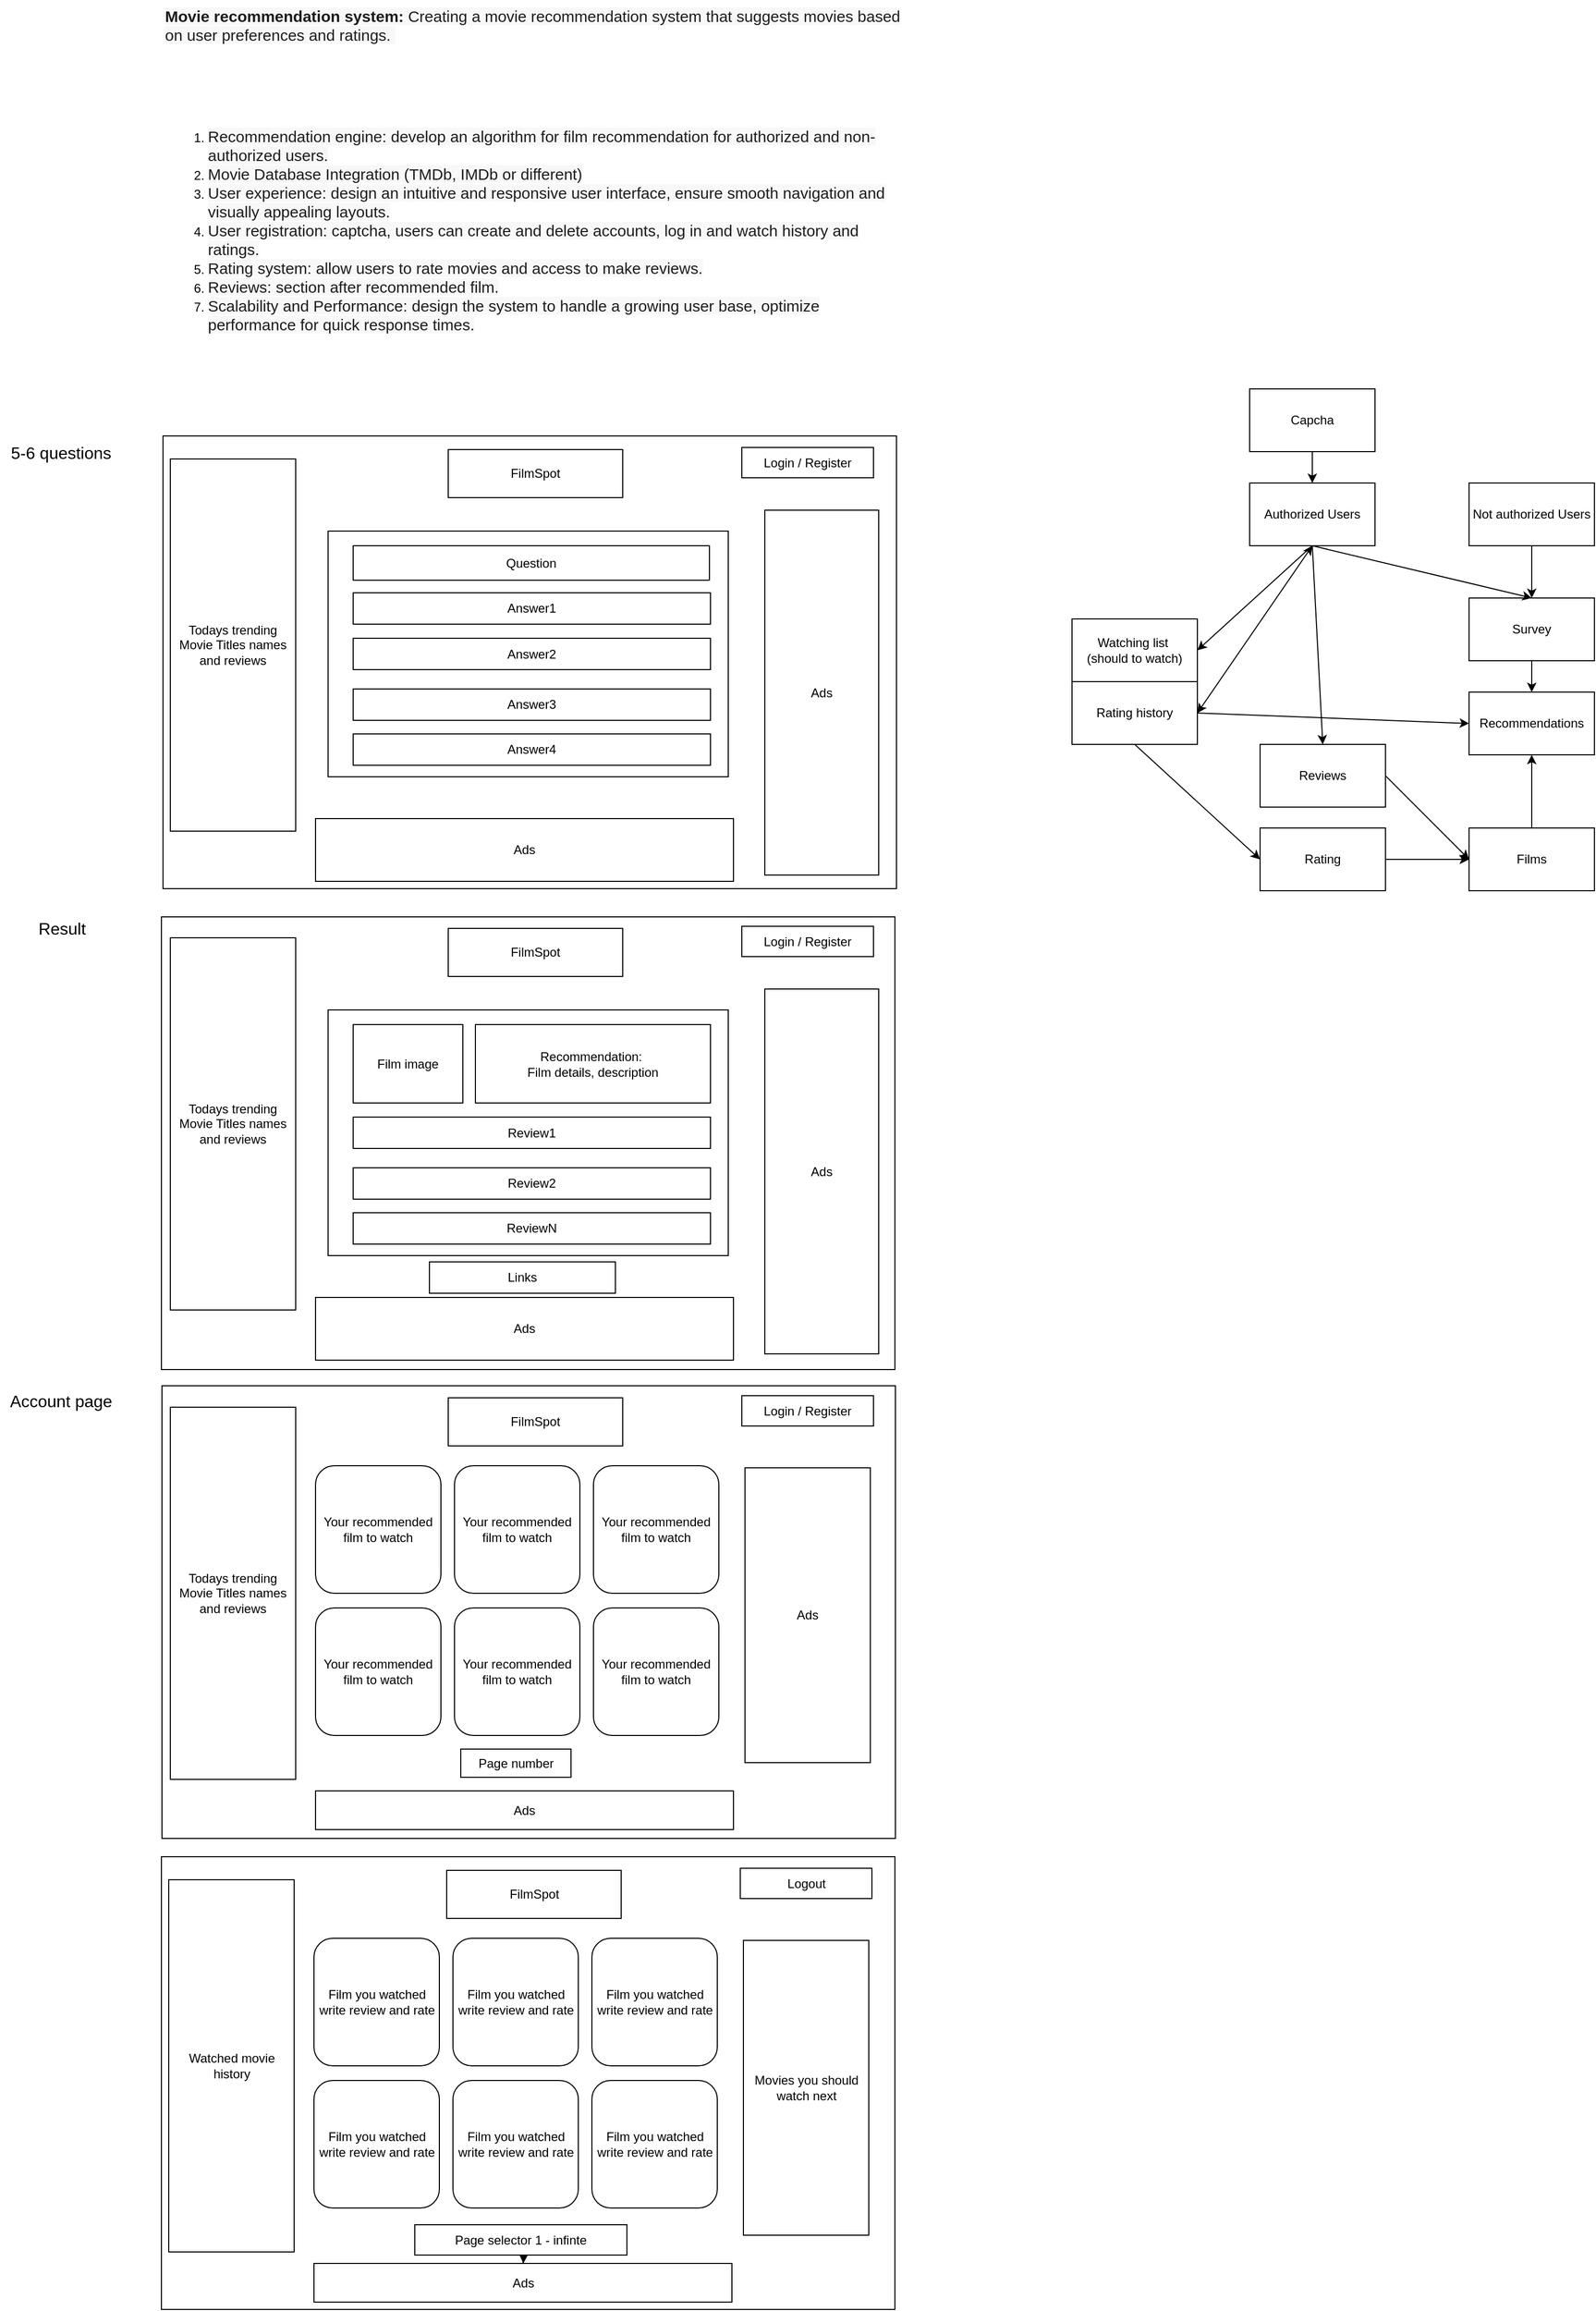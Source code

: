 <mxfile version="24.7.6" pages="2">
  <diagram name="Страница — 1" id="LS_hsxdd65FkhUuADs8E">
    <mxGraphModel dx="3110" dy="2535" grid="0" gridSize="10" guides="1" tooltips="1" connect="1" arrows="1" fold="1" page="0" pageScale="1" pageWidth="827" pageHeight="1169" math="0" shadow="0">
      <root>
        <mxCell id="0" />
        <mxCell id="1" parent="0" />
        <mxCell id="HB2Zi_AlLeRwL962_Kes-37" value="" style="rounded=0;whiteSpace=wrap;html=1;" vertex="1" parent="1">
          <mxGeometry x="-499.5" y="-99" width="702" height="433" as="geometry" />
        </mxCell>
        <mxCell id="HhmzMrbmqhr_2IEOml7r-1" value="Films" style="rounded=0;whiteSpace=wrap;html=1;" vertex="1" parent="1">
          <mxGeometry x="752" y="-184" width="120" height="60" as="geometry" />
        </mxCell>
        <mxCell id="HhmzMrbmqhr_2IEOml7r-2" value="Authorized Users" style="rounded=0;whiteSpace=wrap;html=1;" vertex="1" parent="1">
          <mxGeometry x="542" y="-514" width="120" height="60" as="geometry" />
        </mxCell>
        <mxCell id="HhmzMrbmqhr_2IEOml7r-3" value="Rating" style="rounded=0;whiteSpace=wrap;html=1;" vertex="1" parent="1">
          <mxGeometry x="552" y="-184" width="120" height="60" as="geometry" />
        </mxCell>
        <mxCell id="HhmzMrbmqhr_2IEOml7r-4" value="Survey" style="rounded=0;whiteSpace=wrap;html=1;" vertex="1" parent="1">
          <mxGeometry x="752" y="-404" width="120" height="60" as="geometry" />
        </mxCell>
        <mxCell id="HhmzMrbmqhr_2IEOml7r-5" value="Not authorized Users" style="rounded=0;whiteSpace=wrap;html=1;" vertex="1" parent="1">
          <mxGeometry x="752" y="-514" width="120" height="60" as="geometry" />
        </mxCell>
        <mxCell id="HhmzMrbmqhr_2IEOml7r-7" value="" style="endArrow=classic;html=1;rounded=0;exitX=0.5;exitY=1;exitDx=0;exitDy=0;entryX=0.5;entryY=0;entryDx=0;entryDy=0;" edge="1" parent="1" source="HhmzMrbmqhr_2IEOml7r-5" target="HhmzMrbmqhr_2IEOml7r-4">
          <mxGeometry width="50" height="50" relative="1" as="geometry">
            <mxPoint x="812" y="-204" as="sourcePoint" />
            <mxPoint x="862" y="-254" as="targetPoint" />
          </mxGeometry>
        </mxCell>
        <mxCell id="HhmzMrbmqhr_2IEOml7r-8" value="" style="endArrow=classic;html=1;rounded=0;exitX=0.5;exitY=1;exitDx=0;exitDy=0;entryX=0.5;entryY=0;entryDx=0;entryDy=0;" edge="1" parent="1" source="HhmzMrbmqhr_2IEOml7r-2" target="HhmzMrbmqhr_2IEOml7r-4">
          <mxGeometry width="50" height="50" relative="1" as="geometry">
            <mxPoint x="812" y="-204" as="sourcePoint" />
            <mxPoint x="862" y="-254" as="targetPoint" />
          </mxGeometry>
        </mxCell>
        <mxCell id="HhmzMrbmqhr_2IEOml7r-10" value="" style="endArrow=classic;html=1;rounded=0;exitX=0.5;exitY=0;exitDx=0;exitDy=0;entryX=0.5;entryY=1;entryDx=0;entryDy=0;" edge="1" parent="1" source="HhmzMrbmqhr_2IEOml7r-1" target="HhmzMrbmqhr_2IEOml7r-11">
          <mxGeometry width="50" height="50" relative="1" as="geometry">
            <mxPoint x="782" y="-194" as="sourcePoint" />
            <mxPoint x="832" y="-244" as="targetPoint" />
          </mxGeometry>
        </mxCell>
        <mxCell id="HhmzMrbmqhr_2IEOml7r-11" value="Recommendations" style="rounded=0;whiteSpace=wrap;html=1;" vertex="1" parent="1">
          <mxGeometry x="752" y="-314" width="120" height="60" as="geometry" />
        </mxCell>
        <mxCell id="HhmzMrbmqhr_2IEOml7r-13" value="Watching list&amp;nbsp;&lt;div&gt;(should to watch)&lt;/div&gt;" style="rounded=0;whiteSpace=wrap;html=1;" vertex="1" parent="1">
          <mxGeometry x="372" y="-384" width="120" height="60" as="geometry" />
        </mxCell>
        <mxCell id="HhmzMrbmqhr_2IEOml7r-15" value="Rating history" style="rounded=0;whiteSpace=wrap;html=1;" vertex="1" parent="1">
          <mxGeometry x="372" y="-324" width="120" height="60" as="geometry" />
        </mxCell>
        <mxCell id="HhmzMrbmqhr_2IEOml7r-16" value="" style="endArrow=classic;html=1;rounded=0;exitX=0.5;exitY=1;exitDx=0;exitDy=0;entryX=0.5;entryY=0;entryDx=0;entryDy=0;" edge="1" parent="1" source="HhmzMrbmqhr_2IEOml7r-4" target="HhmzMrbmqhr_2IEOml7r-11">
          <mxGeometry width="50" height="50" relative="1" as="geometry">
            <mxPoint x="692" y="-304" as="sourcePoint" />
            <mxPoint x="742" y="-354" as="targetPoint" />
          </mxGeometry>
        </mxCell>
        <mxCell id="HhmzMrbmqhr_2IEOml7r-19" value="" style="endArrow=classic;html=1;rounded=0;exitX=0.5;exitY=1;exitDx=0;exitDy=0;entryX=1;entryY=0.5;entryDx=0;entryDy=0;" edge="1" parent="1" source="HhmzMrbmqhr_2IEOml7r-2" target="HhmzMrbmqhr_2IEOml7r-13">
          <mxGeometry width="50" height="50" relative="1" as="geometry">
            <mxPoint x="692" y="-304" as="sourcePoint" />
            <mxPoint x="742" y="-354" as="targetPoint" />
          </mxGeometry>
        </mxCell>
        <mxCell id="HhmzMrbmqhr_2IEOml7r-20" value="" style="endArrow=classic;startArrow=classic;html=1;rounded=0;exitX=1;exitY=0.5;exitDx=0;exitDy=0;" edge="1" parent="1" source="HhmzMrbmqhr_2IEOml7r-15">
          <mxGeometry width="50" height="50" relative="1" as="geometry">
            <mxPoint x="692" y="-304" as="sourcePoint" />
            <mxPoint x="602" y="-454" as="targetPoint" />
          </mxGeometry>
        </mxCell>
        <mxCell id="HhmzMrbmqhr_2IEOml7r-22" value="Reviews" style="rounded=0;whiteSpace=wrap;html=1;" vertex="1" parent="1">
          <mxGeometry x="552" y="-264" width="120" height="60" as="geometry" />
        </mxCell>
        <mxCell id="HhmzMrbmqhr_2IEOml7r-23" value="Capcha" style="rounded=0;whiteSpace=wrap;html=1;" vertex="1" parent="1">
          <mxGeometry x="542" y="-604" width="120" height="60" as="geometry" />
        </mxCell>
        <mxCell id="HhmzMrbmqhr_2IEOml7r-24" value="" style="endArrow=classic;html=1;rounded=0;exitX=0.5;exitY=1;exitDx=0;exitDy=0;entryX=0.5;entryY=0;entryDx=0;entryDy=0;" edge="1" parent="1" source="HhmzMrbmqhr_2IEOml7r-23" target="HhmzMrbmqhr_2IEOml7r-2">
          <mxGeometry width="50" height="50" relative="1" as="geometry">
            <mxPoint x="692" y="-304" as="sourcePoint" />
            <mxPoint x="742" y="-354" as="targetPoint" />
          </mxGeometry>
        </mxCell>
        <mxCell id="HhmzMrbmqhr_2IEOml7r-25" value="" style="endArrow=classic;html=1;rounded=0;exitX=0.5;exitY=1;exitDx=0;exitDy=0;entryX=0.5;entryY=0;entryDx=0;entryDy=0;" edge="1" parent="1" source="HhmzMrbmqhr_2IEOml7r-2" target="HhmzMrbmqhr_2IEOml7r-22">
          <mxGeometry width="50" height="50" relative="1" as="geometry">
            <mxPoint x="692" y="-304" as="sourcePoint" />
            <mxPoint x="742" y="-354" as="targetPoint" />
          </mxGeometry>
        </mxCell>
        <mxCell id="HhmzMrbmqhr_2IEOml7r-27" value="" style="endArrow=classic;html=1;rounded=0;exitX=1;exitY=0.5;exitDx=0;exitDy=0;entryX=0;entryY=0.5;entryDx=0;entryDy=0;" edge="1" parent="1" source="HhmzMrbmqhr_2IEOml7r-15" target="HhmzMrbmqhr_2IEOml7r-11">
          <mxGeometry width="50" height="50" relative="1" as="geometry">
            <mxPoint x="632" y="-264" as="sourcePoint" />
            <mxPoint x="682" y="-314" as="targetPoint" />
          </mxGeometry>
        </mxCell>
        <mxCell id="HhmzMrbmqhr_2IEOml7r-28" value="" style="endArrow=classic;html=1;rounded=0;exitX=1;exitY=0.5;exitDx=0;exitDy=0;" edge="1" parent="1" source="HhmzMrbmqhr_2IEOml7r-3">
          <mxGeometry width="50" height="50" relative="1" as="geometry">
            <mxPoint x="692" y="-304" as="sourcePoint" />
            <mxPoint x="752" y="-154" as="targetPoint" />
          </mxGeometry>
        </mxCell>
        <mxCell id="HhmzMrbmqhr_2IEOml7r-29" value="" style="endArrow=classic;html=1;rounded=0;exitX=1;exitY=0.5;exitDx=0;exitDy=0;entryX=0;entryY=0.5;entryDx=0;entryDy=0;" edge="1" parent="1" source="HhmzMrbmqhr_2IEOml7r-22" target="HhmzMrbmqhr_2IEOml7r-1">
          <mxGeometry width="50" height="50" relative="1" as="geometry">
            <mxPoint x="692" y="-304" as="sourcePoint" />
            <mxPoint x="742" y="-354" as="targetPoint" />
          </mxGeometry>
        </mxCell>
        <mxCell id="HhmzMrbmqhr_2IEOml7r-30" value="" style="endArrow=classic;html=1;rounded=0;exitX=0.5;exitY=1;exitDx=0;exitDy=0;entryX=0;entryY=0.5;entryDx=0;entryDy=0;" edge="1" parent="1" source="HhmzMrbmqhr_2IEOml7r-15" target="HhmzMrbmqhr_2IEOml7r-3">
          <mxGeometry width="50" height="50" relative="1" as="geometry">
            <mxPoint x="692" y="-304" as="sourcePoint" />
            <mxPoint x="742" y="-354" as="targetPoint" />
          </mxGeometry>
        </mxCell>
        <mxCell id="l4dksT7qZbz_hdmSisIs-1" value="" style="rounded=0;whiteSpace=wrap;html=1;" vertex="1" parent="1">
          <mxGeometry x="-498" y="-559" width="702" height="433" as="geometry" />
        </mxCell>
        <mxCell id="l4dksT7qZbz_hdmSisIs-2" value="FilmSpot" style="rounded=0;whiteSpace=wrap;html=1;" vertex="1" parent="1">
          <mxGeometry x="-225" y="-546" width="167" height="46" as="geometry" />
        </mxCell>
        <mxCell id="l4dksT7qZbz_hdmSisIs-3" value="Login / Register" style="rounded=0;whiteSpace=wrap;html=1;" vertex="1" parent="1">
          <mxGeometry x="56" y="-548" width="126" height="29" as="geometry" />
        </mxCell>
        <mxCell id="l4dksT7qZbz_hdmSisIs-4" value="Todays trending Movie Titles names and reviews" style="rounded=0;whiteSpace=wrap;html=1;" vertex="1" parent="1">
          <mxGeometry x="-491" y="-537" width="120" height="356" as="geometry" />
        </mxCell>
        <mxCell id="l4dksT7qZbz_hdmSisIs-5" value="questions" style="rounded=0;whiteSpace=wrap;html=1;" vertex="1" parent="1">
          <mxGeometry x="-340" y="-468" width="383" height="235" as="geometry" />
        </mxCell>
        <mxCell id="l4dksT7qZbz_hdmSisIs-6" value="Ads" style="rounded=0;whiteSpace=wrap;html=1;" vertex="1" parent="1">
          <mxGeometry x="78" y="-488" width="109" height="349" as="geometry" />
        </mxCell>
        <mxCell id="l4dksT7qZbz_hdmSisIs-7" value="Ads" style="rounded=0;whiteSpace=wrap;html=1;" vertex="1" parent="1">
          <mxGeometry x="-352" y="-193" width="400" height="60" as="geometry" />
        </mxCell>
        <mxCell id="l4dksT7qZbz_hdmSisIs-8" value="Question" style="rounded=0;whiteSpace=wrap;html=1;" vertex="1" parent="1">
          <mxGeometry x="-316" y="-454" width="341" height="33" as="geometry" />
        </mxCell>
        <mxCell id="l4dksT7qZbz_hdmSisIs-9" value="Answer1" style="rounded=0;whiteSpace=wrap;html=1;" vertex="1" parent="1">
          <mxGeometry x="-316" y="-409" width="342" height="30" as="geometry" />
        </mxCell>
        <mxCell id="l4dksT7qZbz_hdmSisIs-10" value="Answer2" style="rounded=0;whiteSpace=wrap;html=1;" vertex="1" parent="1">
          <mxGeometry x="-316" y="-365.5" width="342" height="30" as="geometry" />
        </mxCell>
        <mxCell id="l4dksT7qZbz_hdmSisIs-11" value="Answer4" style="rounded=0;whiteSpace=wrap;html=1;" vertex="1" parent="1">
          <mxGeometry x="-316" y="-274" width="342" height="30" as="geometry" />
        </mxCell>
        <mxCell id="l4dksT7qZbz_hdmSisIs-12" value="Answer3" style="rounded=0;whiteSpace=wrap;html=1;" vertex="1" parent="1">
          <mxGeometry x="-316" y="-317" width="342" height="30" as="geometry" />
        </mxCell>
        <mxCell id="l4dksT7qZbz_hdmSisIs-13" value="5-6 questions" style="text;html=1;align=center;verticalAlign=middle;resizable=0;points=[];autosize=1;strokeColor=none;fillColor=none;fontSize=16;" vertex="1" parent="1">
          <mxGeometry x="-653" y="-559" width="114" height="31" as="geometry" />
        </mxCell>
        <mxCell id="l4dksT7qZbz_hdmSisIs-14" value="Result" style="text;html=1;align=center;verticalAlign=middle;resizable=0;points=[];autosize=1;strokeColor=none;fillColor=none;fontSize=16;" vertex="1" parent="1">
          <mxGeometry x="-627" y="-104" width="63" height="31" as="geometry" />
        </mxCell>
        <mxCell id="l4dksT7qZbz_hdmSisIs-15" value="Links" style="rounded=0;whiteSpace=wrap;html=1;" vertex="1" parent="1">
          <mxGeometry x="-243" y="231" width="178" height="30" as="geometry" />
        </mxCell>
        <mxCell id="l4dksT7qZbz_hdmSisIs-17" value="Account page" style="text;html=1;align=center;verticalAlign=middle;resizable=0;points=[];autosize=1;strokeColor=none;fillColor=none;fontSize=16;" vertex="1" parent="1">
          <mxGeometry x="-654" y="348" width="116" height="31" as="geometry" />
        </mxCell>
        <mxCell id="l4dksT7qZbz_hdmSisIs-18" value="&lt;ol&gt;&lt;li&gt;&lt;span style=&quot;background-color: rgb(248, 248, 248); color: rgb(29, 28, 29); font-family: Slack-Lato, Slack-Fractions, appleLogo, sans-serif; font-size: 15px; font-variant-ligatures: common-ligatures;&quot;&gt;Recommendation engine: develop an algorithm for film recommendation for authorized and non-authorized users.&lt;/span&gt;&lt;/li&gt;&lt;li&gt;&lt;span style=&quot;background-color: rgb(248, 248, 248); color: rgb(29, 28, 29); font-family: Slack-Lato, Slack-Fractions, appleLogo, sans-serif; font-size: 15px; font-variant-ligatures: common-ligatures;&quot;&gt;Movie Database Integration (TMDb, IMDb or different)&lt;/span&gt;&lt;/li&gt;&lt;li&gt;&lt;span style=&quot;background-color: rgb(248, 248, 248); color: rgb(29, 28, 29); font-family: Slack-Lato, Slack-Fractions, appleLogo, sans-serif; font-size: 15px; font-variant-ligatures: common-ligatures;&quot;&gt;User experience: design an intuitive and responsive user interface, ensure smooth navigation and visually appealing layouts.&lt;/span&gt;&lt;/li&gt;&lt;li&gt;&lt;span style=&quot;background-color: rgb(248, 248, 248); color: rgb(29, 28, 29); font-family: Slack-Lato, Slack-Fractions, appleLogo, sans-serif; font-size: 15px; font-variant-ligatures: common-ligatures;&quot;&gt;User registration: captcha, users can create and delete accounts, log in and watch history and ratings.&lt;/span&gt;&lt;/li&gt;&lt;li&gt;&lt;span style=&quot;background-color: rgb(248, 248, 248); color: rgb(29, 28, 29); font-family: Slack-Lato, Slack-Fractions, appleLogo, sans-serif; font-size: 15px; font-variant-ligatures: common-ligatures;&quot;&gt;Rating system: allow users to rate movies and access to make reviews.&lt;/span&gt;&lt;/li&gt;&lt;li&gt;&lt;span style=&quot;background-color: rgb(248, 248, 248); color: rgb(29, 28, 29); font-family: Slack-Lato, Slack-Fractions, appleLogo, sans-serif; font-size: 15px; font-variant-ligatures: common-ligatures;&quot;&gt;Reviews: section after recommended film.&lt;/span&gt;&lt;/li&gt;&lt;li&gt;&lt;span style=&quot;background-color: rgb(248, 248, 248); color: rgb(29, 28, 29); font-family: Slack-Lato, Slack-Fractions, appleLogo, sans-serif; font-size: 15px; font-variant-ligatures: common-ligatures;&quot;&gt;Scalability and Performance: design the system to handle a growing user base, optimize performance for quick response times.&lt;/span&gt;&lt;/li&gt;&lt;/ol&gt;" style="text;whiteSpace=wrap;html=1;spacing=3;" vertex="1" parent="1">
          <mxGeometry x="-498" y="-874" width="701" height="220" as="geometry" />
        </mxCell>
        <mxCell id="l4dksT7qZbz_hdmSisIs-19" value="&lt;b data-stringify-type=&quot;bold&quot; style=&quot;box-sizing: inherit; color: rgb(29, 28, 29); font-family: Slack-Lato, Slack-Fractions, appleLogo, sans-serif; font-size: 15px; font-style: normal; font-variant-ligatures: common-ligatures; font-variant-caps: normal; letter-spacing: normal; orphans: 2; text-align: left; text-indent: 0px; text-transform: none; widows: 2; word-spacing: 0px; -webkit-text-stroke-width: 0px; white-space: normal; background-color: rgb(248, 248, 248); text-decoration-thickness: initial; text-decoration-style: initial; text-decoration-color: initial;&quot;&gt;Movie recommendation system:&lt;/b&gt;&lt;span style=&quot;color: rgb(29, 28, 29); font-family: Slack-Lato, Slack-Fractions, appleLogo, sans-serif; font-size: 15px; font-style: normal; font-variant-ligatures: common-ligatures; font-variant-caps: normal; font-weight: 400; letter-spacing: normal; orphans: 2; text-align: left; text-indent: 0px; text-transform: none; widows: 2; word-spacing: 0px; -webkit-text-stroke-width: 0px; white-space: normal; background-color: rgb(248, 248, 248); text-decoration-thickness: initial; text-decoration-style: initial; text-decoration-color: initial; display: inline !important; float: none;&quot;&gt;&lt;span&gt;&amp;nbsp;&lt;/span&gt;Creating a movie recommendation system that suggests movies based on user preferences and ratings.&amp;nbsp;&lt;/span&gt;" style="text;whiteSpace=wrap;html=1;" vertex="1" parent="1">
          <mxGeometry x="-498" y="-976" width="711" height="76" as="geometry" />
        </mxCell>
        <mxCell id="r-4gwITru2xlTATCTxKp-1" value="" style="rounded=0;whiteSpace=wrap;html=1;" vertex="1" parent="1">
          <mxGeometry x="-499" y="349.5" width="702" height="433" as="geometry" />
        </mxCell>
        <mxCell id="r-4gwITru2xlTATCTxKp-2" value="FilmSpot" style="rounded=0;whiteSpace=wrap;html=1;" vertex="1" parent="1">
          <mxGeometry x="-225" y="-88" width="167" height="46" as="geometry" />
        </mxCell>
        <mxCell id="r-4gwITru2xlTATCTxKp-3" value="Login / Register" style="rounded=0;whiteSpace=wrap;html=1;" vertex="1" parent="1">
          <mxGeometry x="56" y="-90" width="126" height="29" as="geometry" />
        </mxCell>
        <mxCell id="r-4gwITru2xlTATCTxKp-4" value="Todays trending Movie Titles names and reviews" style="rounded=0;whiteSpace=wrap;html=1;" vertex="1" parent="1">
          <mxGeometry x="-491" y="-79" width="120" height="356" as="geometry" />
        </mxCell>
        <mxCell id="r-4gwITru2xlTATCTxKp-5" value="questions" style="rounded=0;whiteSpace=wrap;html=1;" vertex="1" parent="1">
          <mxGeometry x="-340" y="-10" width="383" height="235" as="geometry" />
        </mxCell>
        <mxCell id="r-4gwITru2xlTATCTxKp-6" value="Ads" style="rounded=0;whiteSpace=wrap;html=1;" vertex="1" parent="1">
          <mxGeometry x="78" y="-30" width="109" height="349" as="geometry" />
        </mxCell>
        <mxCell id="r-4gwITru2xlTATCTxKp-7" value="Ads" style="rounded=0;whiteSpace=wrap;html=1;" vertex="1" parent="1">
          <mxGeometry x="-352" y="265" width="400" height="60" as="geometry" />
        </mxCell>
        <mxCell id="r-4gwITru2xlTATCTxKp-8" value="Film image" style="rounded=0;whiteSpace=wrap;html=1;" vertex="1" parent="1">
          <mxGeometry x="-316" y="4" width="105" height="75" as="geometry" />
        </mxCell>
        <mxCell id="r-4gwITru2xlTATCTxKp-9" value="Recommendation:&amp;nbsp;&lt;div&gt;Film details, description&lt;/div&gt;" style="rounded=0;whiteSpace=wrap;html=1;" vertex="1" parent="1">
          <mxGeometry x="-199" y="4" width="225" height="75" as="geometry" />
        </mxCell>
        <mxCell id="r-4gwITru2xlTATCTxKp-10" value="Review1" style="rounded=0;whiteSpace=wrap;html=1;" vertex="1" parent="1">
          <mxGeometry x="-316" y="92.5" width="342" height="30" as="geometry" />
        </mxCell>
        <mxCell id="r-4gwITru2xlTATCTxKp-11" value="ReviewN" style="rounded=0;whiteSpace=wrap;html=1;" vertex="1" parent="1">
          <mxGeometry x="-316" y="184" width="342" height="30" as="geometry" />
        </mxCell>
        <mxCell id="r-4gwITru2xlTATCTxKp-12" value="Review2" style="rounded=0;whiteSpace=wrap;html=1;" vertex="1" parent="1">
          <mxGeometry x="-316" y="141" width="342" height="30" as="geometry" />
        </mxCell>
        <mxCell id="3AMT3zw46Zd8kkKR2NrO-1" style="edgeStyle=none;curved=1;rounded=0;orthogonalLoop=1;jettySize=auto;html=1;exitX=1;exitY=0.5;exitDx=0;exitDy=0;fontSize=12;startSize=8;endSize=8;" edge="1" parent="1" source="r-4gwITru2xlTATCTxKp-8" target="r-4gwITru2xlTATCTxKp-8">
          <mxGeometry relative="1" as="geometry" />
        </mxCell>
        <mxCell id="3AMT3zw46Zd8kkKR2NrO-4" style="edgeStyle=none;curved=1;rounded=0;orthogonalLoop=1;jettySize=auto;html=1;exitX=0;exitY=0.5;exitDx=0;exitDy=0;fontSize=12;startSize=8;endSize=8;" edge="1" parent="1" source="r-4gwITru2xlTATCTxKp-9" target="r-4gwITru2xlTATCTxKp-9">
          <mxGeometry relative="1" as="geometry" />
        </mxCell>
        <mxCell id="HB2Zi_AlLeRwL962_Kes-1" value="FilmSpot" style="rounded=0;whiteSpace=wrap;html=1;" vertex="1" parent="1">
          <mxGeometry x="-225" y="361" width="167" height="46" as="geometry" />
        </mxCell>
        <mxCell id="HB2Zi_AlLeRwL962_Kes-2" value="Login / Register" style="rounded=0;whiteSpace=wrap;html=1;" vertex="1" parent="1">
          <mxGeometry x="56" y="359" width="126" height="29" as="geometry" />
        </mxCell>
        <mxCell id="HB2Zi_AlLeRwL962_Kes-3" value="Todays trending Movie Titles names and reviews" style="rounded=0;whiteSpace=wrap;html=1;" vertex="1" parent="1">
          <mxGeometry x="-491" y="370" width="120" height="356" as="geometry" />
        </mxCell>
        <mxCell id="HB2Zi_AlLeRwL962_Kes-4" value="Ads" style="rounded=0;whiteSpace=wrap;html=1;" vertex="1" parent="1">
          <mxGeometry x="59" y="428" width="120" height="282" as="geometry" />
        </mxCell>
        <mxCell id="HB2Zi_AlLeRwL962_Kes-5" value="Ads" style="rounded=0;whiteSpace=wrap;html=1;" vertex="1" parent="1">
          <mxGeometry x="-352" y="737" width="400" height="37" as="geometry" />
        </mxCell>
        <mxCell id="HB2Zi_AlLeRwL962_Kes-6" value="Your&amp;nbsp;recommended film to watch" style="rounded=1;whiteSpace=wrap;html=1;" vertex="1" parent="1">
          <mxGeometry x="-352" y="426" width="120" height="122" as="geometry" />
        </mxCell>
        <mxCell id="HB2Zi_AlLeRwL962_Kes-7" value="Your&amp;nbsp;recommended film to watch" style="rounded=1;whiteSpace=wrap;html=1;" vertex="1" parent="1">
          <mxGeometry x="-219" y="426" width="120" height="122" as="geometry" />
        </mxCell>
        <mxCell id="HB2Zi_AlLeRwL962_Kes-8" value="Your&amp;nbsp;recommended film to watch" style="rounded=1;whiteSpace=wrap;html=1;" vertex="1" parent="1">
          <mxGeometry x="-86" y="426" width="120" height="122" as="geometry" />
        </mxCell>
        <mxCell id="HB2Zi_AlLeRwL962_Kes-9" value="Your&amp;nbsp;recommended film to watch" style="rounded=1;whiteSpace=wrap;html=1;" vertex="1" parent="1">
          <mxGeometry x="-352" y="562" width="120" height="122" as="geometry" />
        </mxCell>
        <mxCell id="HB2Zi_AlLeRwL962_Kes-10" value="Your&amp;nbsp;recommended film to watch" style="rounded=1;whiteSpace=wrap;html=1;" vertex="1" parent="1">
          <mxGeometry x="-219" y="562" width="120" height="122" as="geometry" />
        </mxCell>
        <mxCell id="HB2Zi_AlLeRwL962_Kes-11" value="Your&amp;nbsp;recommended film to watch" style="rounded=1;whiteSpace=wrap;html=1;" vertex="1" parent="1">
          <mxGeometry x="-86" y="562" width="120" height="122" as="geometry" />
        </mxCell>
        <mxCell id="HB2Zi_AlLeRwL962_Kes-12" style="edgeStyle=none;curved=1;rounded=0;orthogonalLoop=1;jettySize=auto;html=1;exitX=0.5;exitY=0;exitDx=0;exitDy=0;fontSize=12;startSize=8;endSize=8;" edge="1" parent="1" source="HB2Zi_AlLeRwL962_Kes-5" target="HB2Zi_AlLeRwL962_Kes-5">
          <mxGeometry relative="1" as="geometry" />
        </mxCell>
        <mxCell id="HB2Zi_AlLeRwL962_Kes-13" style="edgeStyle=none;curved=1;rounded=0;orthogonalLoop=1;jettySize=auto;html=1;exitX=0;exitY=0.5;exitDx=0;exitDy=0;fontSize=12;startSize=8;endSize=8;" edge="1" parent="1" source="HB2Zi_AlLeRwL962_Kes-4" target="HB2Zi_AlLeRwL962_Kes-4">
          <mxGeometry relative="1" as="geometry" />
        </mxCell>
        <mxCell id="HB2Zi_AlLeRwL962_Kes-14" style="edgeStyle=none;curved=1;rounded=0;orthogonalLoop=1;jettySize=auto;html=1;exitX=0;exitY=1;exitDx=0;exitDy=0;fontSize=12;startSize=8;endSize=8;" edge="1" parent="1" source="HB2Zi_AlLeRwL962_Kes-4" target="HB2Zi_AlLeRwL962_Kes-4">
          <mxGeometry relative="1" as="geometry" />
        </mxCell>
        <mxCell id="HB2Zi_AlLeRwL962_Kes-15" style="edgeStyle=none;curved=1;rounded=0;orthogonalLoop=1;jettySize=auto;html=1;exitX=0;exitY=0.5;exitDx=0;exitDy=0;fontSize=12;startSize=8;endSize=8;" edge="1" parent="1" source="HB2Zi_AlLeRwL962_Kes-4" target="HB2Zi_AlLeRwL962_Kes-4">
          <mxGeometry relative="1" as="geometry" />
        </mxCell>
        <mxCell id="HB2Zi_AlLeRwL962_Kes-16" value="" style="rounded=0;whiteSpace=wrap;html=1;" vertex="1" parent="1">
          <mxGeometry x="-499.5" y="800" width="702" height="433" as="geometry" />
        </mxCell>
        <mxCell id="HB2Zi_AlLeRwL962_Kes-17" value="FilmSpot" style="rounded=0;whiteSpace=wrap;html=1;" vertex="1" parent="1">
          <mxGeometry x="-226.5" y="813" width="167" height="46" as="geometry" />
        </mxCell>
        <mxCell id="HB2Zi_AlLeRwL962_Kes-18" value="Logout" style="rounded=0;whiteSpace=wrap;html=1;" vertex="1" parent="1">
          <mxGeometry x="54.5" y="811" width="126" height="29" as="geometry" />
        </mxCell>
        <mxCell id="HB2Zi_AlLeRwL962_Kes-19" value="Watched movie history" style="rounded=0;whiteSpace=wrap;html=1;" vertex="1" parent="1">
          <mxGeometry x="-492.5" y="822" width="120" height="356" as="geometry" />
        </mxCell>
        <mxCell id="HB2Zi_AlLeRwL962_Kes-20" value="Movies you should watch next" style="rounded=0;whiteSpace=wrap;html=1;" vertex="1" parent="1">
          <mxGeometry x="57.5" y="880" width="120" height="282" as="geometry" />
        </mxCell>
        <mxCell id="HB2Zi_AlLeRwL962_Kes-21" value="Ads" style="rounded=0;whiteSpace=wrap;html=1;" vertex="1" parent="1">
          <mxGeometry x="-353.5" y="1189" width="400" height="37" as="geometry" />
        </mxCell>
        <mxCell id="HB2Zi_AlLeRwL962_Kes-22" value="Film you watched write review and rate" style="rounded=1;whiteSpace=wrap;html=1;" vertex="1" parent="1">
          <mxGeometry x="-353.5" y="878" width="120" height="122" as="geometry" />
        </mxCell>
        <mxCell id="HB2Zi_AlLeRwL962_Kes-23" value="Film you watched write review and rate" style="rounded=1;whiteSpace=wrap;html=1;" vertex="1" parent="1">
          <mxGeometry x="-220.5" y="878" width="120" height="122" as="geometry" />
        </mxCell>
        <mxCell id="HB2Zi_AlLeRwL962_Kes-24" value="Film you watched write review and rate" style="rounded=1;whiteSpace=wrap;html=1;" vertex="1" parent="1">
          <mxGeometry x="-87.5" y="878" width="120" height="122" as="geometry" />
        </mxCell>
        <mxCell id="HB2Zi_AlLeRwL962_Kes-25" value="Film you watched write review and rate" style="rounded=1;whiteSpace=wrap;html=1;" vertex="1" parent="1">
          <mxGeometry x="-353.5" y="1014" width="120" height="122" as="geometry" />
        </mxCell>
        <mxCell id="HB2Zi_AlLeRwL962_Kes-26" value="Film you watched write review and rate" style="rounded=1;whiteSpace=wrap;html=1;" vertex="1" parent="1">
          <mxGeometry x="-220.5" y="1014" width="120" height="122" as="geometry" />
        </mxCell>
        <mxCell id="HB2Zi_AlLeRwL962_Kes-27" value="Film you watched write review and rate" style="rounded=1;whiteSpace=wrap;html=1;" vertex="1" parent="1">
          <mxGeometry x="-87.5" y="1014" width="120" height="122" as="geometry" />
        </mxCell>
        <mxCell id="HB2Zi_AlLeRwL962_Kes-28" style="edgeStyle=none;curved=1;rounded=0;orthogonalLoop=1;jettySize=auto;html=1;exitX=0.5;exitY=0;exitDx=0;exitDy=0;fontSize=12;startSize=8;endSize=8;" edge="1" parent="1" source="HB2Zi_AlLeRwL962_Kes-21" target="HB2Zi_AlLeRwL962_Kes-21">
          <mxGeometry relative="1" as="geometry" />
        </mxCell>
        <mxCell id="HB2Zi_AlLeRwL962_Kes-29" style="edgeStyle=none;curved=1;rounded=0;orthogonalLoop=1;jettySize=auto;html=1;exitX=0;exitY=0.5;exitDx=0;exitDy=0;fontSize=12;startSize=8;endSize=8;" edge="1" parent="1" source="HB2Zi_AlLeRwL962_Kes-20" target="HB2Zi_AlLeRwL962_Kes-20">
          <mxGeometry relative="1" as="geometry" />
        </mxCell>
        <mxCell id="HB2Zi_AlLeRwL962_Kes-30" style="edgeStyle=none;curved=1;rounded=0;orthogonalLoop=1;jettySize=auto;html=1;exitX=0;exitY=1;exitDx=0;exitDy=0;fontSize=12;startSize=8;endSize=8;" edge="1" parent="1" source="HB2Zi_AlLeRwL962_Kes-20" target="HB2Zi_AlLeRwL962_Kes-20">
          <mxGeometry relative="1" as="geometry" />
        </mxCell>
        <mxCell id="HB2Zi_AlLeRwL962_Kes-31" style="edgeStyle=none;curved=1;rounded=0;orthogonalLoop=1;jettySize=auto;html=1;exitX=0;exitY=0.5;exitDx=0;exitDy=0;fontSize=12;startSize=8;endSize=8;" edge="1" parent="1" source="HB2Zi_AlLeRwL962_Kes-20" target="HB2Zi_AlLeRwL962_Kes-20">
          <mxGeometry relative="1" as="geometry" />
        </mxCell>
        <mxCell id="HB2Zi_AlLeRwL962_Kes-32" style="edgeStyle=none;curved=1;rounded=0;orthogonalLoop=1;jettySize=auto;html=1;exitX=0.5;exitY=0;exitDx=0;exitDy=0;fontSize=12;startSize=8;endSize=8;" edge="1" parent="1" source="HB2Zi_AlLeRwL962_Kes-21" target="HB2Zi_AlLeRwL962_Kes-21">
          <mxGeometry relative="1" as="geometry">
            <Array as="points">
              <mxPoint x="-153" y="1185" />
            </Array>
          </mxGeometry>
        </mxCell>
        <mxCell id="HB2Zi_AlLeRwL962_Kes-33" value="Page selector 1 - infinte" style="rounded=0;whiteSpace=wrap;html=1;" vertex="1" parent="1">
          <mxGeometry x="-257" y="1152" width="203" height="29" as="geometry" />
        </mxCell>
        <mxCell id="HB2Zi_AlLeRwL962_Kes-34" style="edgeStyle=none;curved=1;rounded=0;orthogonalLoop=1;jettySize=auto;html=1;exitX=0.5;exitY=0;exitDx=0;exitDy=0;fontSize=12;startSize=8;endSize=8;" edge="1" parent="1" source="HB2Zi_AlLeRwL962_Kes-5" target="HB2Zi_AlLeRwL962_Kes-5">
          <mxGeometry relative="1" as="geometry" />
        </mxCell>
        <mxCell id="HB2Zi_AlLeRwL962_Kes-35" value="Page number" style="rounded=0;whiteSpace=wrap;html=1;" vertex="1" parent="1">
          <mxGeometry x="-213" y="697" width="105.5" height="27" as="geometry" />
        </mxCell>
      </root>
    </mxGraphModel>
  </diagram>
  <diagram id="mibsp6SrYg9GVpOMzh2_" name="Leht-2">
    <mxGraphModel dx="3320" dy="1856" grid="0" gridSize="10" guides="1" tooltips="1" connect="1" arrows="1" fold="1" page="0" pageScale="1" pageWidth="827" pageHeight="1169" math="0" shadow="0">
      <root>
        <mxCell id="0" />
        <mxCell id="1" parent="0" />
        <mxCell id="d5mL1SETGmg1-nzRWt5b-1" value="" style="rounded=0;whiteSpace=wrap;html=1;" vertex="1" parent="1">
          <mxGeometry x="-498" y="-104" width="702" height="433" as="geometry" />
        </mxCell>
        <mxCell id="d5mL1SETGmg1-nzRWt5b-2" value="FilmSpot" style="rounded=0;whiteSpace=wrap;html=1;" vertex="1" parent="1">
          <mxGeometry x="-225" y="-91" width="167" height="46" as="geometry" />
        </mxCell>
        <mxCell id="d5mL1SETGmg1-nzRWt5b-3" value="Login / Register" style="rounded=0;whiteSpace=wrap;html=1;" vertex="1" parent="1">
          <mxGeometry x="56" y="-93" width="126" height="29" as="geometry" />
        </mxCell>
        <mxCell id="d5mL1SETGmg1-nzRWt5b-4" value="Todays trending Movie Titles names and reviews" style="rounded=0;whiteSpace=wrap;html=1;" vertex="1" parent="1">
          <mxGeometry x="-491" y="-82" width="120" height="356" as="geometry" />
        </mxCell>
        <mxCell id="d5mL1SETGmg1-nzRWt5b-5" value="questions" style="rounded=0;whiteSpace=wrap;html=1;" vertex="1" parent="1">
          <mxGeometry x="-340" y="-13" width="383" height="235" as="geometry" />
        </mxCell>
        <mxCell id="d5mL1SETGmg1-nzRWt5b-6" value="Ads" style="rounded=0;whiteSpace=wrap;html=1;" vertex="1" parent="1">
          <mxGeometry x="78" y="-33" width="109" height="349" as="geometry" />
        </mxCell>
        <mxCell id="d5mL1SETGmg1-nzRWt5b-7" value="Ads" style="rounded=0;whiteSpace=wrap;html=1;" vertex="1" parent="1">
          <mxGeometry x="-352" y="262" width="400" height="60" as="geometry" />
        </mxCell>
        <mxCell id="d5mL1SETGmg1-nzRWt5b-8" value="" style="rounded=0;whiteSpace=wrap;html=1;" vertex="1" parent="1">
          <mxGeometry x="-498" y="348" width="702" height="433" as="geometry" />
        </mxCell>
        <mxCell id="d5mL1SETGmg1-nzRWt5b-9" value="FilmSpot" style="rounded=0;whiteSpace=wrap;html=1;" vertex="1" parent="1">
          <mxGeometry x="-225" y="361" width="167" height="46" as="geometry" />
        </mxCell>
        <mxCell id="d5mL1SETGmg1-nzRWt5b-10" value="Login / Register" style="rounded=0;whiteSpace=wrap;html=1;" vertex="1" parent="1">
          <mxGeometry x="56" y="359" width="126" height="29" as="geometry" />
        </mxCell>
        <mxCell id="d5mL1SETGmg1-nzRWt5b-11" value="Todays trending Movie Titles names and reviews" style="rounded=0;whiteSpace=wrap;html=1;" vertex="1" parent="1">
          <mxGeometry x="-491" y="370" width="120" height="356" as="geometry" />
        </mxCell>
        <mxCell id="d5mL1SETGmg1-nzRWt5b-12" value="Ads" style="rounded=0;whiteSpace=wrap;html=1;" vertex="1" parent="1">
          <mxGeometry x="59" y="428" width="120" height="282" as="geometry" />
        </mxCell>
        <mxCell id="d5mL1SETGmg1-nzRWt5b-13" value="Ads" style="rounded=0;whiteSpace=wrap;html=1;" vertex="1" parent="1">
          <mxGeometry x="-352" y="737" width="400" height="37" as="geometry" />
        </mxCell>
        <mxCell id="d5mL1SETGmg1-nzRWt5b-14" value="Your&amp;nbsp;recommended film to watch" style="rounded=1;whiteSpace=wrap;html=1;" vertex="1" parent="1">
          <mxGeometry x="-352" y="426" width="120" height="122" as="geometry" />
        </mxCell>
        <mxCell id="d5mL1SETGmg1-nzRWt5b-15" value="Your&amp;nbsp;recommended film to watch" style="rounded=1;whiteSpace=wrap;html=1;" vertex="1" parent="1">
          <mxGeometry x="-219" y="426" width="120" height="122" as="geometry" />
        </mxCell>
        <mxCell id="d5mL1SETGmg1-nzRWt5b-16" value="Your&amp;nbsp;recommended film to watch" style="rounded=1;whiteSpace=wrap;html=1;" vertex="1" parent="1">
          <mxGeometry x="-86" y="426" width="120" height="122" as="geometry" />
        </mxCell>
        <mxCell id="d5mL1SETGmg1-nzRWt5b-17" value="Your&amp;nbsp;recommended film to watch" style="rounded=1;whiteSpace=wrap;html=1;" vertex="1" parent="1">
          <mxGeometry x="-352" y="562" width="120" height="122" as="geometry" />
        </mxCell>
        <mxCell id="d5mL1SETGmg1-nzRWt5b-18" value="Your&amp;nbsp;recommended film to watch" style="rounded=1;whiteSpace=wrap;html=1;" vertex="1" parent="1">
          <mxGeometry x="-219" y="562" width="120" height="122" as="geometry" />
        </mxCell>
        <mxCell id="d5mL1SETGmg1-nzRWt5b-19" value="Your&amp;nbsp;recommended film to watch" style="rounded=1;whiteSpace=wrap;html=1;" vertex="1" parent="1">
          <mxGeometry x="-86" y="562" width="120" height="122" as="geometry" />
        </mxCell>
        <mxCell id="d5mL1SETGmg1-nzRWt5b-20" style="edgeStyle=none;curved=1;rounded=0;orthogonalLoop=1;jettySize=auto;html=1;exitX=0.5;exitY=0;exitDx=0;exitDy=0;fontSize=12;startSize=8;endSize=8;" edge="1" parent="1" source="d5mL1SETGmg1-nzRWt5b-13" target="d5mL1SETGmg1-nzRWt5b-13">
          <mxGeometry relative="1" as="geometry" />
        </mxCell>
        <mxCell id="d5mL1SETGmg1-nzRWt5b-21" style="edgeStyle=none;curved=1;rounded=0;orthogonalLoop=1;jettySize=auto;html=1;exitX=0;exitY=0.5;exitDx=0;exitDy=0;fontSize=12;startSize=8;endSize=8;" edge="1" parent="1" source="d5mL1SETGmg1-nzRWt5b-12" target="d5mL1SETGmg1-nzRWt5b-12">
          <mxGeometry relative="1" as="geometry" />
        </mxCell>
        <mxCell id="d5mL1SETGmg1-nzRWt5b-22" style="edgeStyle=none;curved=1;rounded=0;orthogonalLoop=1;jettySize=auto;html=1;exitX=0;exitY=1;exitDx=0;exitDy=0;fontSize=12;startSize=8;endSize=8;" edge="1" parent="1" source="d5mL1SETGmg1-nzRWt5b-12" target="d5mL1SETGmg1-nzRWt5b-12">
          <mxGeometry relative="1" as="geometry" />
        </mxCell>
        <mxCell id="d5mL1SETGmg1-nzRWt5b-23" style="edgeStyle=none;curved=1;rounded=0;orthogonalLoop=1;jettySize=auto;html=1;exitX=0;exitY=0.5;exitDx=0;exitDy=0;fontSize=12;startSize=8;endSize=8;" edge="1" parent="1" source="d5mL1SETGmg1-nzRWt5b-12" target="d5mL1SETGmg1-nzRWt5b-12">
          <mxGeometry relative="1" as="geometry" />
        </mxCell>
        <mxCell id="d5mL1SETGmg1-nzRWt5b-24" value="Question" style="rounded=0;whiteSpace=wrap;html=1;" vertex="1" parent="1">
          <mxGeometry x="-316" y="1" width="341" height="33" as="geometry" />
        </mxCell>
        <mxCell id="d5mL1SETGmg1-nzRWt5b-25" value="Answer1" style="rounded=0;whiteSpace=wrap;html=1;" vertex="1" parent="1">
          <mxGeometry x="-316" y="46" width="342" height="30" as="geometry" />
        </mxCell>
        <mxCell id="d5mL1SETGmg1-nzRWt5b-26" value="Answer2" style="rounded=0;whiteSpace=wrap;html=1;" vertex="1" parent="1">
          <mxGeometry x="-316" y="89.5" width="342" height="30" as="geometry" />
        </mxCell>
        <mxCell id="d5mL1SETGmg1-nzRWt5b-27" value="Answer4" style="rounded=0;whiteSpace=wrap;html=1;" vertex="1" parent="1">
          <mxGeometry x="-316" y="181" width="342" height="30" as="geometry" />
        </mxCell>
        <mxCell id="d5mL1SETGmg1-nzRWt5b-28" value="Answer3" style="rounded=0;whiteSpace=wrap;html=1;" vertex="1" parent="1">
          <mxGeometry x="-316" y="138" width="342" height="30" as="geometry" />
        </mxCell>
        <mxCell id="d5mL1SETGmg1-nzRWt5b-29" value="" style="rounded=0;whiteSpace=wrap;html=1;" vertex="1" parent="1">
          <mxGeometry x="-499.5" y="800" width="702" height="433" as="geometry" />
        </mxCell>
        <mxCell id="d5mL1SETGmg1-nzRWt5b-30" value="FilmSpot" style="rounded=0;whiteSpace=wrap;html=1;" vertex="1" parent="1">
          <mxGeometry x="-226.5" y="813" width="167" height="46" as="geometry" />
        </mxCell>
        <mxCell id="d5mL1SETGmg1-nzRWt5b-31" value="Logout" style="rounded=0;whiteSpace=wrap;html=1;" vertex="1" parent="1">
          <mxGeometry x="54.5" y="811" width="126" height="29" as="geometry" />
        </mxCell>
        <mxCell id="d5mL1SETGmg1-nzRWt5b-32" value="Watched movie history" style="rounded=0;whiteSpace=wrap;html=1;" vertex="1" parent="1">
          <mxGeometry x="-492.5" y="822" width="120" height="356" as="geometry" />
        </mxCell>
        <mxCell id="d5mL1SETGmg1-nzRWt5b-33" value="Movies you should watch next" style="rounded=0;whiteSpace=wrap;html=1;" vertex="1" parent="1">
          <mxGeometry x="57.5" y="880" width="120" height="282" as="geometry" />
        </mxCell>
        <mxCell id="d5mL1SETGmg1-nzRWt5b-34" value="Ads" style="rounded=0;whiteSpace=wrap;html=1;" vertex="1" parent="1">
          <mxGeometry x="-353.5" y="1189" width="400" height="37" as="geometry" />
        </mxCell>
        <mxCell id="d5mL1SETGmg1-nzRWt5b-35" value="Film you watched write review and rate" style="rounded=1;whiteSpace=wrap;html=1;" vertex="1" parent="1">
          <mxGeometry x="-353.5" y="878" width="120" height="122" as="geometry" />
        </mxCell>
        <mxCell id="d5mL1SETGmg1-nzRWt5b-36" value="Film you watched write review and rate" style="rounded=1;whiteSpace=wrap;html=1;" vertex="1" parent="1">
          <mxGeometry x="-220.5" y="878" width="120" height="122" as="geometry" />
        </mxCell>
        <mxCell id="d5mL1SETGmg1-nzRWt5b-37" value="Film you watched write review and rate" style="rounded=1;whiteSpace=wrap;html=1;" vertex="1" parent="1">
          <mxGeometry x="-87.5" y="878" width="120" height="122" as="geometry" />
        </mxCell>
        <mxCell id="d5mL1SETGmg1-nzRWt5b-38" value="Film you watched write review and rate" style="rounded=1;whiteSpace=wrap;html=1;" vertex="1" parent="1">
          <mxGeometry x="-353.5" y="1014" width="120" height="122" as="geometry" />
        </mxCell>
        <mxCell id="d5mL1SETGmg1-nzRWt5b-39" value="Film you watched write review and rate" style="rounded=1;whiteSpace=wrap;html=1;" vertex="1" parent="1">
          <mxGeometry x="-220.5" y="1014" width="120" height="122" as="geometry" />
        </mxCell>
        <mxCell id="d5mL1SETGmg1-nzRWt5b-40" value="Film you watched write review and rate" style="rounded=1;whiteSpace=wrap;html=1;" vertex="1" parent="1">
          <mxGeometry x="-87.5" y="1014" width="120" height="122" as="geometry" />
        </mxCell>
        <mxCell id="d5mL1SETGmg1-nzRWt5b-41" style="edgeStyle=none;curved=1;rounded=0;orthogonalLoop=1;jettySize=auto;html=1;exitX=0.5;exitY=0;exitDx=0;exitDy=0;fontSize=12;startSize=8;endSize=8;" edge="1" parent="1" source="d5mL1SETGmg1-nzRWt5b-34" target="d5mL1SETGmg1-nzRWt5b-34">
          <mxGeometry relative="1" as="geometry" />
        </mxCell>
        <mxCell id="d5mL1SETGmg1-nzRWt5b-42" style="edgeStyle=none;curved=1;rounded=0;orthogonalLoop=1;jettySize=auto;html=1;exitX=0;exitY=0.5;exitDx=0;exitDy=0;fontSize=12;startSize=8;endSize=8;" edge="1" parent="1" source="d5mL1SETGmg1-nzRWt5b-33" target="d5mL1SETGmg1-nzRWt5b-33">
          <mxGeometry relative="1" as="geometry" />
        </mxCell>
        <mxCell id="d5mL1SETGmg1-nzRWt5b-43" style="edgeStyle=none;curved=1;rounded=0;orthogonalLoop=1;jettySize=auto;html=1;exitX=0;exitY=1;exitDx=0;exitDy=0;fontSize=12;startSize=8;endSize=8;" edge="1" parent="1" source="d5mL1SETGmg1-nzRWt5b-33" target="d5mL1SETGmg1-nzRWt5b-33">
          <mxGeometry relative="1" as="geometry" />
        </mxCell>
        <mxCell id="d5mL1SETGmg1-nzRWt5b-44" style="edgeStyle=none;curved=1;rounded=0;orthogonalLoop=1;jettySize=auto;html=1;exitX=0;exitY=0.5;exitDx=0;exitDy=0;fontSize=12;startSize=8;endSize=8;" edge="1" parent="1" source="d5mL1SETGmg1-nzRWt5b-33" target="d5mL1SETGmg1-nzRWt5b-33">
          <mxGeometry relative="1" as="geometry" />
        </mxCell>
        <mxCell id="d5mL1SETGmg1-nzRWt5b-45" style="edgeStyle=none;curved=1;rounded=0;orthogonalLoop=1;jettySize=auto;html=1;exitX=0.5;exitY=0;exitDx=0;exitDy=0;fontSize=12;startSize=8;endSize=8;" edge="1" parent="1" source="d5mL1SETGmg1-nzRWt5b-34" target="d5mL1SETGmg1-nzRWt5b-34">
          <mxGeometry relative="1" as="geometry">
            <Array as="points">
              <mxPoint x="-153" y="1185" />
            </Array>
          </mxGeometry>
        </mxCell>
        <mxCell id="d5mL1SETGmg1-nzRWt5b-46" value="Page selector 1 - infinte" style="rounded=0;whiteSpace=wrap;html=1;" vertex="1" parent="1">
          <mxGeometry x="-257" y="1152" width="203" height="29" as="geometry" />
        </mxCell>
        <mxCell id="d5mL1SETGmg1-nzRWt5b-47" style="edgeStyle=none;curved=1;rounded=0;orthogonalLoop=1;jettySize=auto;html=1;exitX=0.5;exitY=0;exitDx=0;exitDy=0;fontSize=12;startSize=8;endSize=8;" edge="1" parent="1" source="d5mL1SETGmg1-nzRWt5b-13" target="d5mL1SETGmg1-nzRWt5b-13">
          <mxGeometry relative="1" as="geometry" />
        </mxCell>
        <mxCell id="d5mL1SETGmg1-nzRWt5b-48" value="Page number" style="rounded=0;whiteSpace=wrap;html=1;" vertex="1" parent="1">
          <mxGeometry x="-213" y="697" width="105.5" height="27" as="geometry" />
        </mxCell>
      </root>
    </mxGraphModel>
  </diagram>
</mxfile>
